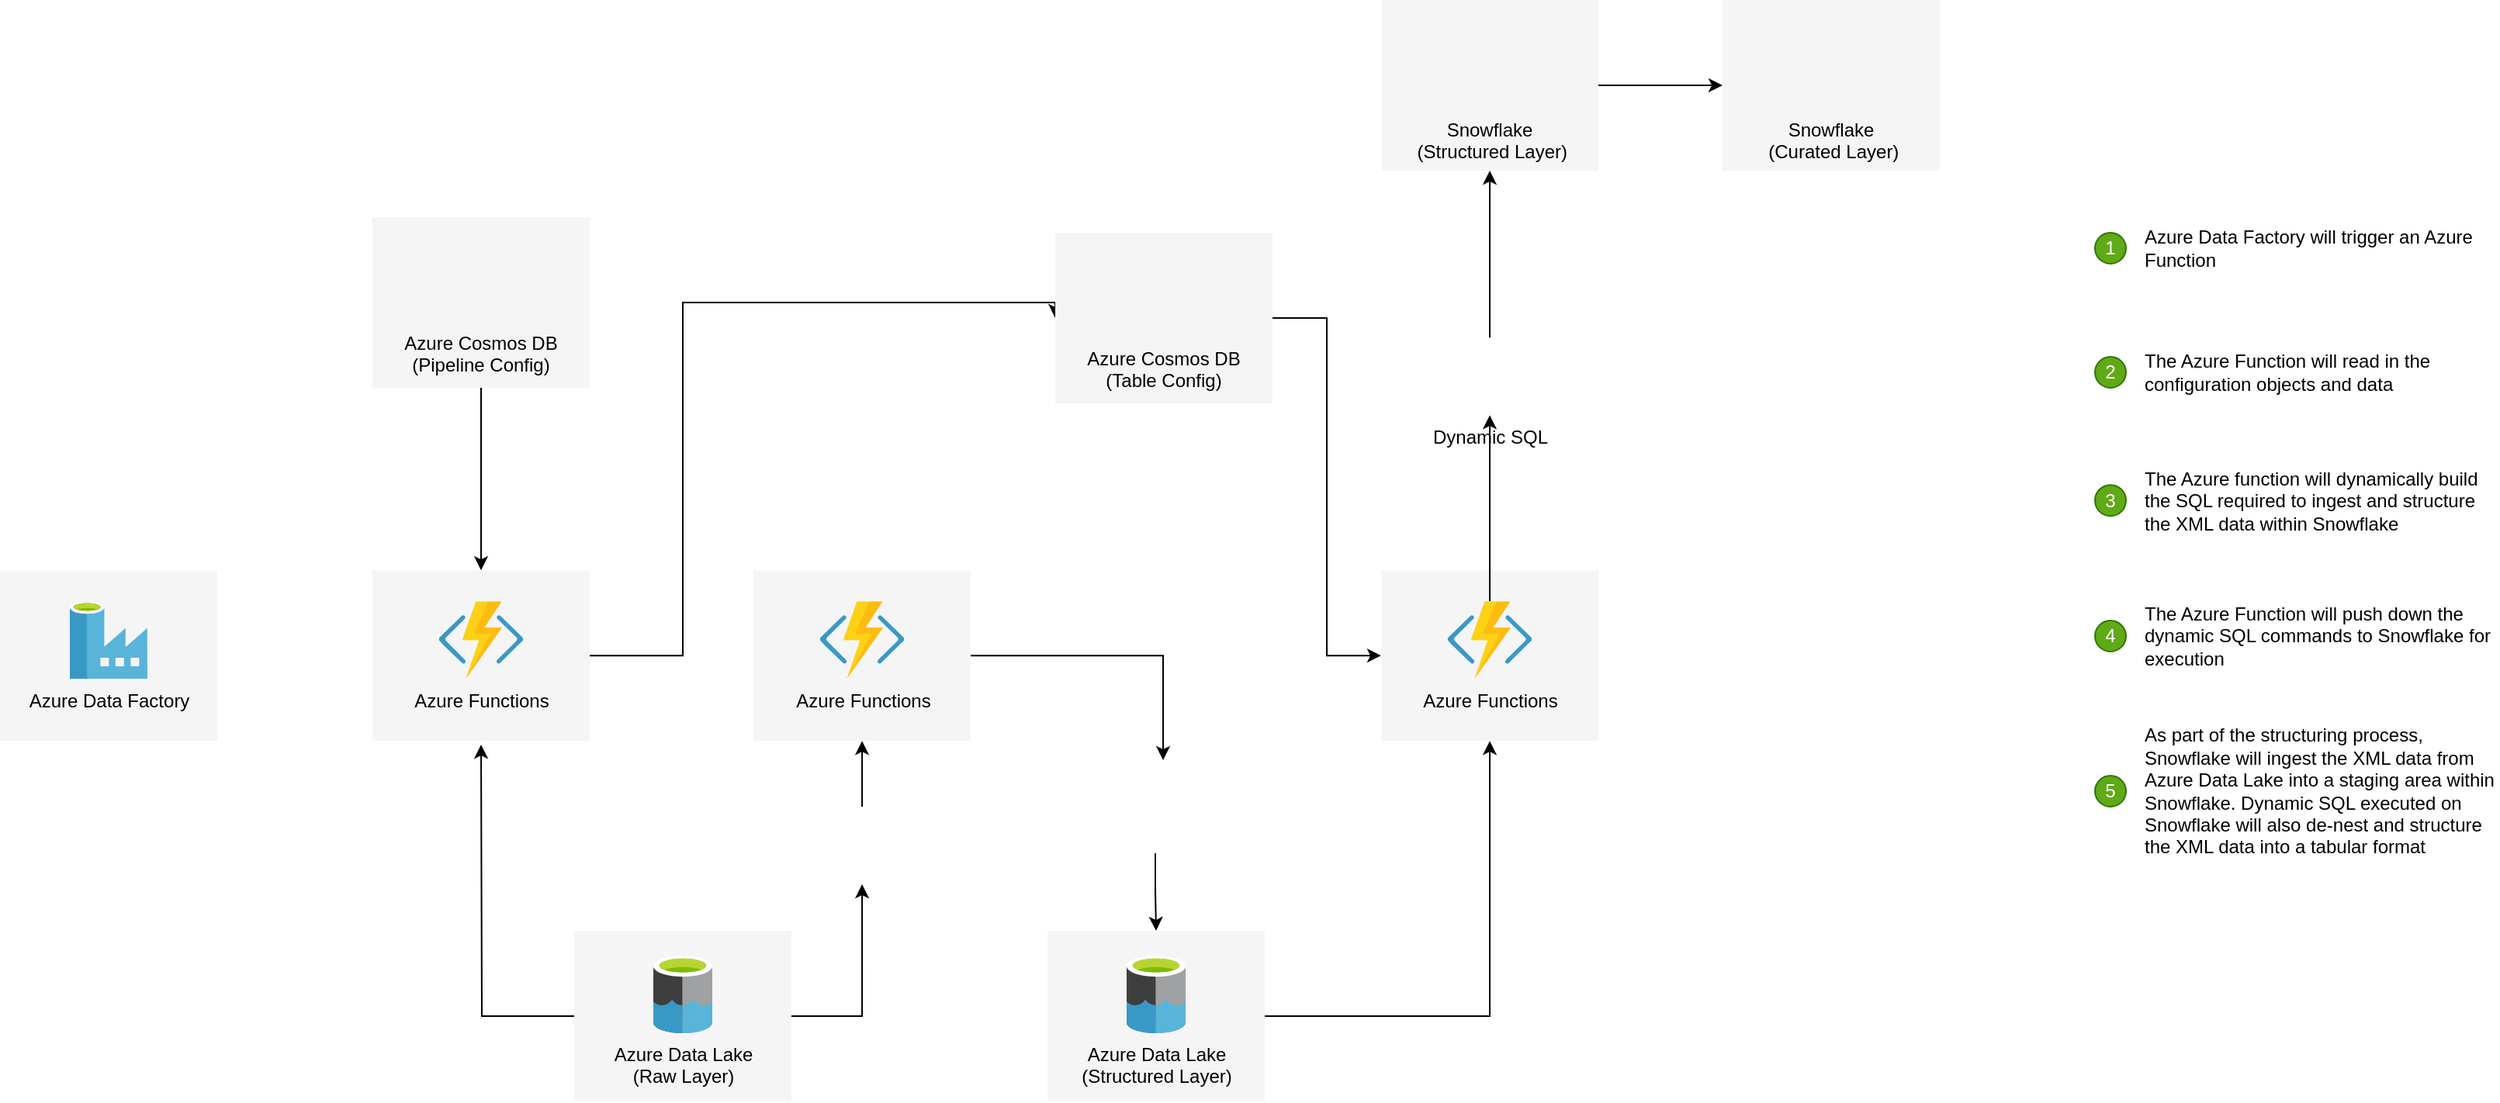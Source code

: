 <mxfile version="13.6.5"><diagram id="ktT0eM3jNoBVejEE7FmK" name="Page-1"><mxGraphModel dx="1426" dy="2011" grid="1" gridSize="10" guides="1" tooltips="1" connect="1" arrows="1" fold="1" page="1" pageScale="1" pageWidth="827" pageHeight="1169" math="0" shadow="0"><root><mxCell id="0"/><mxCell id="1" parent="0"/><mxCell id="116" style="edgeStyle=orthogonalEdgeStyle;rounded=0;orthogonalLoop=1;jettySize=auto;html=1;" edge="1" parent="1" source="111" target="101"><mxGeometry relative="1" as="geometry"/></mxCell><mxCell id="111" value="" style="rounded=0;whiteSpace=wrap;html=1;fillColor=#f5f5f5;fontColor=#333333;strokeColor=none;" vertex="1" parent="1"><mxGeometry x="240" y="-280" width="140" height="110" as="geometry"/></mxCell><mxCell id="138" style="edgeStyle=orthogonalEdgeStyle;rounded=0;orthogonalLoop=1;jettySize=auto;html=1;" edge="1" parent="1" source="108" target="109"><mxGeometry relative="1" as="geometry"/></mxCell><mxCell id="108" value="" style="rounded=0;whiteSpace=wrap;html=1;fillColor=#f5f5f5;fontColor=#333333;strokeColor=none;" vertex="1" parent="1"><mxGeometry x="890" y="-420" width="140" height="110" as="geometry"/></mxCell><mxCell id="117" style="edgeStyle=orthogonalEdgeStyle;rounded=0;orthogonalLoop=1;jettySize=auto;html=1;" edge="1" parent="1" source="102"><mxGeometry relative="1" as="geometry"><mxPoint x="310" y="60" as="targetPoint"/></mxGeometry></mxCell><mxCell id="126" style="edgeStyle=orthogonalEdgeStyle;rounded=0;orthogonalLoop=1;jettySize=auto;html=1;entryX=0.5;entryY=1;entryDx=0;entryDy=0;" edge="1" parent="1" source="102" target="125"><mxGeometry relative="1" as="geometry"/></mxCell><mxCell id="102" value="" style="rounded=0;whiteSpace=wrap;html=1;fillColor=#f5f5f5;fontColor=#333333;strokeColor=none;" vertex="1" parent="1"><mxGeometry x="370.0" y="180" width="140" height="110" as="geometry"/></mxCell><mxCell id="121" style="edgeStyle=orthogonalEdgeStyle;rounded=0;orthogonalLoop=1;jettySize=auto;html=1;entryX=0;entryY=0.5;entryDx=0;entryDy=0;" edge="1" parent="1" source="101" target="119"><mxGeometry relative="1" as="geometry"><Array as="points"><mxPoint x="440" y="3"/><mxPoint x="440" y="-225"/></Array></mxGeometry></mxCell><mxCell id="101" value="" style="rounded=0;whiteSpace=wrap;html=1;fillColor=#f5f5f5;fontColor=#333333;strokeColor=none;" vertex="1" parent="1"><mxGeometry x="240.0" y="-52.4" width="140" height="110" as="geometry"/></mxCell><mxCell id="98" value="" style="rounded=0;whiteSpace=wrap;html=1;fillColor=#f5f5f5;fontColor=#333333;strokeColor=none;" vertex="1" parent="1"><mxGeometry y="-52.4" width="140" height="110" as="geometry"/></mxCell><mxCell id="130" style="edgeStyle=orthogonalEdgeStyle;rounded=0;orthogonalLoop=1;jettySize=auto;html=1;exitX=0.25;exitY=1;exitDx=0;exitDy=0;entryX=0.5;entryY=0;entryDx=0;entryDy=0;" edge="1" parent="1" source="58" target="104"><mxGeometry relative="1" as="geometry"/></mxCell><mxCell id="58" value="" style="shape=image;html=1;verticalAlign=top;verticalLabelPosition=bottom;labelBackgroundColor=#ffffff;imageAspect=0;aspect=fixed;image=https://cdn1.iconfinder.com/data/icons/hawcons/32/699182-icon-102-document-file-xml-128.png;strokeColor=#FFFFFF;fillColor=#08CEFF;" parent="1" vertex="1"><mxGeometry x="732" y="80" width="50" height="50" as="geometry"/></mxCell><mxCell id="51" value="Azure Data Factory" style="aspect=fixed;html=1;points=[];align=center;image;fontSize=12;image=img/lib/mscae/Data_Factory.svg;labelBackgroundColor=none;" parent="1" vertex="1"><mxGeometry x="45" y="-32.4" width="50" height="50" as="geometry"/></mxCell><mxCell id="52" value="Azure Functions" style="aspect=fixed;html=1;points=[];align=center;image;fontSize=12;image=img/lib/mscae/Functions.svg;labelBackgroundColor=none;" parent="1" vertex="1"><mxGeometry x="282.83" y="-32.4" width="54.35" height="50" as="geometry"/></mxCell><mxCell id="137" style="edgeStyle=orthogonalEdgeStyle;rounded=0;orthogonalLoop=1;jettySize=auto;html=1;entryX=0.5;entryY=1;entryDx=0;entryDy=0;" edge="1" parent="1" source="53" target="108"><mxGeometry relative="1" as="geometry"/></mxCell><mxCell id="53" value="Dynamic SQL" style="shape=image;html=1;verticalAlign=top;verticalLabelPosition=bottom;labelBackgroundColor=#ffffff;imageAspect=0;aspect=fixed;image=https://cdn1.iconfinder.com/data/icons/hawcons/32/700048-icon-89-document-file-sql-128.png" parent="1" vertex="1"><mxGeometry x="935.0" y="-202.4" width="50" height="50" as="geometry"/></mxCell><mxCell id="57" value="" style="shape=image;html=1;verticalAlign=top;verticalLabelPosition=bottom;labelBackgroundColor=#ffffff;imageAspect=0;aspect=fixed;image=https://cdn1.iconfinder.com/data/icons/hawcons/32/699182-icon-102-document-file-xml-128.png;strokeColor=#FFFFFF;fillColor=#08CEFF;" parent="1" vertex="1"><mxGeometry x="712" y="70" width="50" height="50" as="geometry"/></mxCell><mxCell id="59" value="" style="shape=image;html=1;verticalAlign=top;verticalLabelPosition=bottom;labelBackgroundColor=#ffffff;imageAspect=0;aspect=fixed;image=https://cdn1.iconfinder.com/data/icons/hawcons/32/699182-icon-102-document-file-xml-128.png;strokeColor=#FFFFFF;fillColor=#08CEFF;" parent="1" vertex="1"><mxGeometry x="752" y="100" width="50" height="50" as="geometry"/></mxCell><mxCell id="67" value="XML Batch Files" style="text;html=1;strokeColor=none;fillColor=none;align=center;verticalAlign=middle;whiteSpace=wrap;rounded=0;fontSize=12;" parent="1" vertex="1"><mxGeometry x="700" y="200" width="90" height="20" as="geometry"/></mxCell><mxCell id="71" value="Azure Cosmos DB &#xa;(Pipeline Config)" style="shape=image;verticalLabelPosition=bottom;labelBackgroundColor=none;verticalAlign=top;aspect=fixed;imageAspect=0;image=https://www.bobpusateri.com/wp-content/uploads/2018/09/CosmosDB-400.png;labelPosition=center;align=center;" parent="1" vertex="1"><mxGeometry x="285" y="-262.4" width="50" height="50" as="geometry"/></mxCell><mxCell id="79" value="1" style="ellipse;whiteSpace=wrap;html=1;aspect=fixed;fillColor=#60a917;strokeColor=#2D7600;fontColor=#ffffff;" parent="1" vertex="1"><mxGeometry x="1350" y="-270" width="20" height="20" as="geometry"/></mxCell><mxCell id="81" value="Azure Data Factory will trigger an Azure Function" style="text;html=1;strokeColor=none;fillColor=none;align=left;verticalAlign=middle;whiteSpace=wrap;rounded=0;" parent="1" vertex="1"><mxGeometry x="1380" y="-290" width="230" height="60" as="geometry"/></mxCell><mxCell id="82" value="2" style="ellipse;whiteSpace=wrap;html=1;aspect=fixed;fillColor=#60a917;strokeColor=#2D7600;fontColor=#ffffff;" parent="1" vertex="1"><mxGeometry x="1350" y="-190" width="20" height="20" as="geometry"/></mxCell><mxCell id="83" value="The Azure Function will read in the configuration objects and data" style="text;html=1;strokeColor=none;fillColor=none;align=left;verticalAlign=middle;whiteSpace=wrap;rounded=0;" parent="1" vertex="1"><mxGeometry x="1380" y="-210" width="230" height="60" as="geometry"/></mxCell><mxCell id="86" value="3" style="ellipse;whiteSpace=wrap;html=1;aspect=fixed;fillColor=#60a917;strokeColor=#2D7600;fontColor=#ffffff;" parent="1" vertex="1"><mxGeometry x="1350" y="-107.4" width="20" height="20" as="geometry"/></mxCell><mxCell id="87" value="The Azure function will dynamically build the SQL required to ingest and structure the XML data within Snowflake" style="text;html=1;strokeColor=none;fillColor=none;align=left;verticalAlign=middle;whiteSpace=wrap;rounded=0;" parent="1" vertex="1"><mxGeometry x="1380" y="-127.4" width="230" height="60" as="geometry"/></mxCell><mxCell id="88" value="4" style="ellipse;whiteSpace=wrap;html=1;aspect=fixed;fillColor=#60a917;strokeColor=#2D7600;fontColor=#ffffff;" parent="1" vertex="1"><mxGeometry x="1350" y="-20" width="20" height="20" as="geometry"/></mxCell><mxCell id="89" value="The Azure Function will push down the dynamic SQL commands to Snowflake for execution" style="text;html=1;strokeColor=none;fillColor=none;align=left;verticalAlign=middle;whiteSpace=wrap;rounded=0;" parent="1" vertex="1"><mxGeometry x="1380" y="-40" width="230" height="60" as="geometry"/></mxCell><mxCell id="90" value="5" style="ellipse;whiteSpace=wrap;html=1;aspect=fixed;fillColor=#60a917;strokeColor=#2D7600;fontColor=#ffffff;" parent="1" vertex="1"><mxGeometry x="1350" y="80" width="20" height="20" as="geometry"/></mxCell><mxCell id="91" value="As part of the structuring process, Snowflake will ingest the XML data from Azure Data Lake into a staging area within Snowflake. Dynamic SQL executed on Snowflake will also de-nest and structure the XML data into a tabular format" style="text;html=1;strokeColor=none;fillColor=none;align=left;verticalAlign=middle;whiteSpace=wrap;rounded=0;" parent="1" vertex="1"><mxGeometry x="1380" y="60" width="230" height="60" as="geometry"/></mxCell><mxCell id="92" value="Azure Data Lake &lt;br&gt;(Raw Layer)" style="aspect=fixed;html=1;points=[];align=center;image;fontSize=12;image=img/lib/mscae/Data_Lake.svg;strokeColor=#FFFFFF;fillColor=#08CEFF;labelBackgroundColor=none;" vertex="1" parent="1"><mxGeometry x="421" y="196.0" width="38" height="50" as="geometry"/></mxCell><mxCell id="95" value="Snowflake&#xa; (Structured Layer)" style="shape=image;verticalLabelPosition=bottom;labelBackgroundColor=none;verticalAlign=top;aspect=fixed;imageAspect=0;image=https://globalcorporateventuring.com/content/uploads/2018/08/Snowflake_Computing_blue_icon.png;" vertex="1" parent="1"><mxGeometry x="930.5" y="-409.41" width="59" height="59.41" as="geometry"/></mxCell><mxCell id="133" style="edgeStyle=orthogonalEdgeStyle;rounded=0;orthogonalLoop=1;jettySize=auto;html=1;entryX=0.5;entryY=1;entryDx=0;entryDy=0;" edge="1" parent="1" source="104" target="131"><mxGeometry relative="1" as="geometry"/></mxCell><mxCell id="104" value="" style="rounded=0;whiteSpace=wrap;html=1;fillColor=#f5f5f5;fontColor=#333333;strokeColor=none;" vertex="1" parent="1"><mxGeometry x="675.0" y="180" width="140" height="110" as="geometry"/></mxCell><mxCell id="105" value="Azure Data Lake &lt;br&gt;(Structured Layer)" style="aspect=fixed;html=1;points=[];align=center;image;fontSize=12;image=img/lib/mscae/Data_Lake.svg;strokeColor=#FFFFFF;fillColor=#08CEFF;labelBackgroundColor=none;" vertex="1" parent="1"><mxGeometry x="726" y="196.0" width="38" height="50" as="geometry"/></mxCell><mxCell id="109" value="" style="rounded=0;whiteSpace=wrap;html=1;fillColor=#f5f5f5;fontColor=#333333;strokeColor=none;" vertex="1" parent="1"><mxGeometry x="1110" y="-420" width="140" height="110" as="geometry"/></mxCell><mxCell id="110" value="Snowflake&#xa; (Curated Layer)" style="shape=image;verticalLabelPosition=bottom;labelBackgroundColor=none;verticalAlign=top;aspect=fixed;imageAspect=0;image=https://globalcorporateventuring.com/content/uploads/2018/08/Snowflake_Computing_blue_icon.png;" vertex="1" parent="1"><mxGeometry x="1150.5" y="-409.41" width="59" height="59.41" as="geometry"/></mxCell><mxCell id="134" style="edgeStyle=orthogonalEdgeStyle;rounded=0;orthogonalLoop=1;jettySize=auto;html=1;entryX=0;entryY=0.5;entryDx=0;entryDy=0;" edge="1" parent="1" source="119" target="131"><mxGeometry relative="1" as="geometry"/></mxCell><mxCell id="119" value="" style="rounded=0;whiteSpace=wrap;html=1;fillColor=#f5f5f5;fontColor=#333333;strokeColor=none;" vertex="1" parent="1"><mxGeometry x="680" y="-270" width="140" height="110" as="geometry"/></mxCell><mxCell id="120" value="Azure Cosmos DB &#xa;(Table Config)" style="shape=image;verticalLabelPosition=bottom;labelBackgroundColor=none;verticalAlign=top;aspect=fixed;imageAspect=0;image=https://www.bobpusateri.com/wp-content/uploads/2018/09/CosmosDB-400.png;labelPosition=center;align=center;" vertex="1" parent="1"><mxGeometry x="725" y="-252.4" width="50" height="50" as="geometry"/></mxCell><mxCell id="129" style="edgeStyle=orthogonalEdgeStyle;rounded=0;orthogonalLoop=1;jettySize=auto;html=1;entryX=0.75;entryY=0;entryDx=0;entryDy=0;" edge="1" parent="1" source="122" target="57"><mxGeometry relative="1" as="geometry"/></mxCell><mxCell id="122" value="" style="rounded=0;whiteSpace=wrap;html=1;fillColor=#f5f5f5;fontColor=#333333;strokeColor=none;" vertex="1" parent="1"><mxGeometry x="485.53" y="-52.4" width="140" height="110" as="geometry"/></mxCell><mxCell id="123" value="Azure Functions" style="aspect=fixed;html=1;points=[];align=center;image;fontSize=12;image=img/lib/mscae/Functions.svg;labelBackgroundColor=none;" vertex="1" parent="1"><mxGeometry x="528.36" y="-32.4" width="54.35" height="50" as="geometry"/></mxCell><mxCell id="127" style="edgeStyle=orthogonalEdgeStyle;rounded=0;orthogonalLoop=1;jettySize=auto;html=1;" edge="1" parent="1" source="125" target="122"><mxGeometry relative="1" as="geometry"><mxPoint x="557.68" y="100" as="sourcePoint"/></mxGeometry></mxCell><mxCell id="125" value="" style="shape=image;html=1;verticalAlign=top;verticalLabelPosition=bottom;labelBackgroundColor=#ffffff;imageAspect=0;aspect=fixed;image=https://cdn1.iconfinder.com/data/icons/hawcons/32/699182-icon-102-document-file-xml-128.png;strokeColor=#FFFFFF;fillColor=#08CEFF;" vertex="1" parent="1"><mxGeometry x="530.53" y="100" width="50" height="50" as="geometry"/></mxCell><mxCell id="131" value="" style="rounded=0;whiteSpace=wrap;html=1;fillColor=#f5f5f5;fontColor=#333333;strokeColor=none;" vertex="1" parent="1"><mxGeometry x="890" y="-52.4" width="140" height="110" as="geometry"/></mxCell><mxCell id="136" style="edgeStyle=orthogonalEdgeStyle;rounded=0;orthogonalLoop=1;jettySize=auto;html=1;" edge="1" parent="1" source="132" target="53"><mxGeometry relative="1" as="geometry"/></mxCell><mxCell id="132" value="Azure Functions" style="aspect=fixed;html=1;points=[];align=center;image;fontSize=12;image=img/lib/mscae/Functions.svg;labelBackgroundColor=none;" vertex="1" parent="1"><mxGeometry x="932.83" y="-32.4" width="54.35" height="50" as="geometry"/></mxCell></root></mxGraphModel></diagram></mxfile>